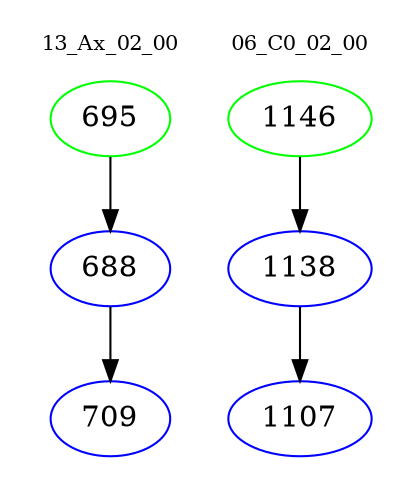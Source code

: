 digraph{
subgraph cluster_0 {
color = white
label = "13_Ax_02_00";
fontsize=10;
T0_695 [label="695", color="green"]
T0_695 -> T0_688 [color="black"]
T0_688 [label="688", color="blue"]
T0_688 -> T0_709 [color="black"]
T0_709 [label="709", color="blue"]
}
subgraph cluster_1 {
color = white
label = "06_C0_02_00";
fontsize=10;
T1_1146 [label="1146", color="green"]
T1_1146 -> T1_1138 [color="black"]
T1_1138 [label="1138", color="blue"]
T1_1138 -> T1_1107 [color="black"]
T1_1107 [label="1107", color="blue"]
}
}
